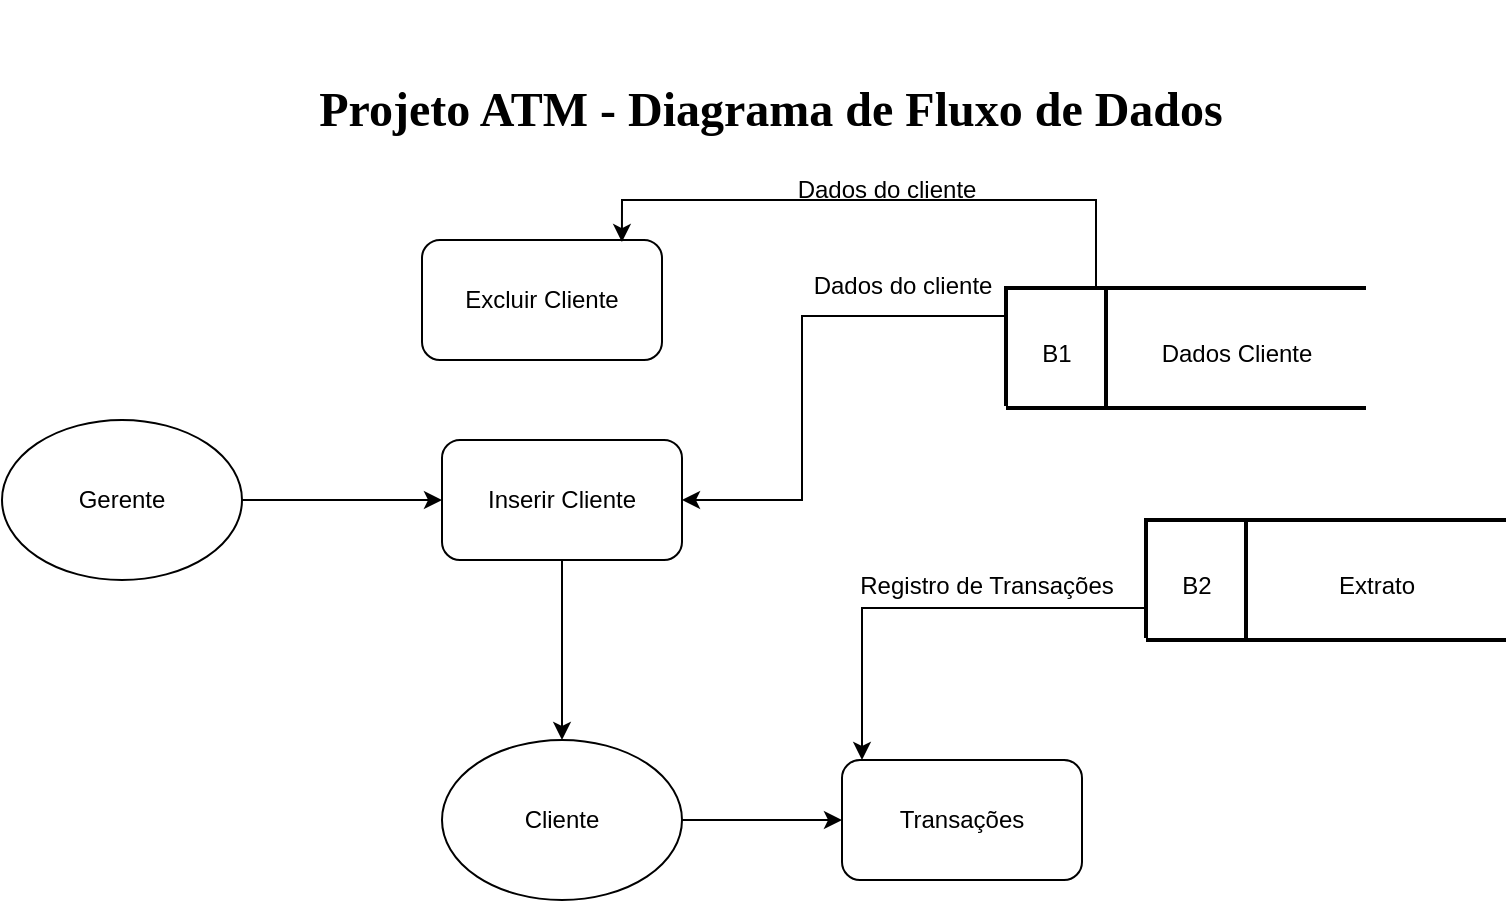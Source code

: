 <mxfile version="21.3.4" type="github">
  <diagram name="Página-1" id="8KdyglChLffSIVppSK2g">
    <mxGraphModel dx="612" dy="483" grid="1" gridSize="10" guides="1" tooltips="1" connect="1" arrows="1" fold="1" page="1" pageScale="1" pageWidth="827" pageHeight="1169" math="0" shadow="0">
      <root>
        <mxCell id="0" />
        <mxCell id="1" parent="0" />
        <mxCell id="0S2fw-j61M1fCiDEMuSU-1" value="&lt;font style=&quot;font-size: 24px;&quot;&gt;&lt;span id=&quot;page14R_mcid0&quot; class=&quot;markedContent&quot;&gt;&lt;/span&gt;&lt;font face=&quot;Times New Roman&quot;&gt;&lt;span id=&quot;page14R_mcid1&quot; class=&quot;markedContent&quot;&gt;&lt;br role=&quot;presentation&quot;&gt;&lt;b&gt;&lt;span dir=&quot;ltr&quot; role=&quot;presentation&quot; style=&quot;left: calc(var(--scale-factor)*222.90px); top: calc(var(--scale-factor)*69.41px); transform: scaleX(0.9);&quot;&gt;Projeto ATM - Diagrama&lt;/span&gt;&lt;/b&gt;&lt;/span&gt;&lt;span id=&quot;page14R_mcid2&quot; class=&quot;markedContent&quot;&gt;&lt;b&gt;&lt;span dir=&quot;ltr&quot; role=&quot;presentation&quot; style=&quot;left: calc(var(--scale-factor)*275.97px); top: calc(var(--scale-factor)*85.97px); transform: scaleX(0.923);&quot;&gt; de Fluxo de Dados&lt;br&gt;&lt;/span&gt;&lt;/b&gt;&lt;/span&gt;&lt;/font&gt;&lt;/font&gt;" style="text;html=1;align=center;verticalAlign=middle;resizable=0;points=[];autosize=1;strokeColor=none;fillColor=none;" vertex="1" parent="1">
          <mxGeometry x="174" y="40" width="480" height="80" as="geometry" />
        </mxCell>
        <mxCell id="0S2fw-j61M1fCiDEMuSU-6" style="edgeStyle=orthogonalEdgeStyle;rounded=0;orthogonalLoop=1;jettySize=auto;html=1;exitX=1;exitY=0.5;exitDx=0;exitDy=0;" edge="1" parent="1" source="0S2fw-j61M1fCiDEMuSU-2" target="0S2fw-j61M1fCiDEMuSU-4">
          <mxGeometry relative="1" as="geometry" />
        </mxCell>
        <mxCell id="0S2fw-j61M1fCiDEMuSU-2" value="Gerente" style="ellipse;whiteSpace=wrap;html=1;" vertex="1" parent="1">
          <mxGeometry x="30" y="250" width="120" height="80" as="geometry" />
        </mxCell>
        <mxCell id="0S2fw-j61M1fCiDEMuSU-9" style="edgeStyle=orthogonalEdgeStyle;rounded=0;orthogonalLoop=1;jettySize=auto;html=1;exitX=1;exitY=0.5;exitDx=0;exitDy=0;" edge="1" parent="1" source="0S2fw-j61M1fCiDEMuSU-3" target="0S2fw-j61M1fCiDEMuSU-8">
          <mxGeometry relative="1" as="geometry" />
        </mxCell>
        <mxCell id="0S2fw-j61M1fCiDEMuSU-3" value="Cliente" style="ellipse;whiteSpace=wrap;html=1;" vertex="1" parent="1">
          <mxGeometry x="250" y="410" width="120" height="80" as="geometry" />
        </mxCell>
        <mxCell id="0S2fw-j61M1fCiDEMuSU-7" style="edgeStyle=orthogonalEdgeStyle;rounded=0;orthogonalLoop=1;jettySize=auto;html=1;exitX=0.5;exitY=1;exitDx=0;exitDy=0;entryX=0.5;entryY=0;entryDx=0;entryDy=0;" edge="1" parent="1" source="0S2fw-j61M1fCiDEMuSU-4" target="0S2fw-j61M1fCiDEMuSU-3">
          <mxGeometry relative="1" as="geometry" />
        </mxCell>
        <mxCell id="0S2fw-j61M1fCiDEMuSU-4" value="Inserir Cliente" style="rounded=1;whiteSpace=wrap;html=1;" vertex="1" parent="1">
          <mxGeometry x="250" y="260" width="120" height="60" as="geometry" />
        </mxCell>
        <mxCell id="0S2fw-j61M1fCiDEMuSU-5" value="Excluir Cliente" style="rounded=1;whiteSpace=wrap;html=1;" vertex="1" parent="1">
          <mxGeometry x="240" y="160" width="120" height="60" as="geometry" />
        </mxCell>
        <mxCell id="0S2fw-j61M1fCiDEMuSU-8" value="Transações" style="rounded=1;whiteSpace=wrap;html=1;" vertex="1" parent="1">
          <mxGeometry x="450" y="420" width="120" height="60" as="geometry" />
        </mxCell>
        <mxCell id="0S2fw-j61M1fCiDEMuSU-22" style="edgeStyle=orthogonalEdgeStyle;rounded=0;orthogonalLoop=1;jettySize=auto;html=1;exitX=0.25;exitY=0.5;exitDx=0;exitDy=0;exitPerimeter=0;entryX=1;entryY=0.5;entryDx=0;entryDy=0;" edge="1" parent="1" source="0S2fw-j61M1fCiDEMuSU-16" target="0S2fw-j61M1fCiDEMuSU-4">
          <mxGeometry relative="1" as="geometry">
            <Array as="points">
              <mxPoint x="430" y="198" />
              <mxPoint x="430" y="290" />
            </Array>
          </mxGeometry>
        </mxCell>
        <mxCell id="0S2fw-j61M1fCiDEMuSU-16" value="" style="line;strokeWidth=2;direction=south;html=1;" vertex="1" parent="1">
          <mxGeometry x="527" y="183" width="10" height="60" as="geometry" />
        </mxCell>
        <mxCell id="0S2fw-j61M1fCiDEMuSU-17" value="" style="line;strokeWidth=2;direction=south;html=1;" vertex="1" parent="1">
          <mxGeometry x="577" y="184" width="10" height="60" as="geometry" />
        </mxCell>
        <mxCell id="0S2fw-j61M1fCiDEMuSU-33" style="edgeStyle=orthogonalEdgeStyle;rounded=0;orthogonalLoop=1;jettySize=auto;html=1;exitX=0.25;exitY=0.5;exitDx=0;exitDy=0;exitPerimeter=0;entryX=0.833;entryY=0.017;entryDx=0;entryDy=0;entryPerimeter=0;" edge="1" parent="1" source="0S2fw-j61M1fCiDEMuSU-18" target="0S2fw-j61M1fCiDEMuSU-5">
          <mxGeometry relative="1" as="geometry">
            <Array as="points">
              <mxPoint x="577" y="140" />
              <mxPoint x="340" y="140" />
            </Array>
          </mxGeometry>
        </mxCell>
        <mxCell id="0S2fw-j61M1fCiDEMuSU-18" value="" style="line;strokeWidth=2;direction=south;html=1;rotation=-90;" vertex="1" parent="1">
          <mxGeometry x="617" y="94" width="10" height="180" as="geometry" />
        </mxCell>
        <mxCell id="0S2fw-j61M1fCiDEMuSU-19" value="" style="line;strokeWidth=2;direction=south;html=1;rotation=-90;" vertex="1" parent="1">
          <mxGeometry x="617" y="154" width="10" height="180" as="geometry" />
        </mxCell>
        <mxCell id="0S2fw-j61M1fCiDEMuSU-20" value="B1" style="text;html=1;align=center;verticalAlign=middle;resizable=0;points=[];autosize=1;strokeColor=none;fillColor=none;" vertex="1" parent="1">
          <mxGeometry x="537" y="202" width="40" height="30" as="geometry" />
        </mxCell>
        <mxCell id="0S2fw-j61M1fCiDEMuSU-21" value="Dados Cliente" style="text;html=1;align=center;verticalAlign=middle;resizable=0;points=[];autosize=1;strokeColor=none;fillColor=none;" vertex="1" parent="1">
          <mxGeometry x="597" y="202" width="100" height="30" as="geometry" />
        </mxCell>
        <mxCell id="0S2fw-j61M1fCiDEMuSU-37" style="edgeStyle=orthogonalEdgeStyle;rounded=0;orthogonalLoop=1;jettySize=auto;html=1;exitX=0.75;exitY=0.5;exitDx=0;exitDy=0;exitPerimeter=0;" edge="1" parent="1" source="0S2fw-j61M1fCiDEMuSU-23" target="0S2fw-j61M1fCiDEMuSU-8">
          <mxGeometry relative="1" as="geometry">
            <Array as="points">
              <mxPoint x="460" y="344" />
            </Array>
          </mxGeometry>
        </mxCell>
        <mxCell id="0S2fw-j61M1fCiDEMuSU-23" value="" style="line;strokeWidth=2;direction=south;html=1;" vertex="1" parent="1">
          <mxGeometry x="597" y="299" width="10" height="60" as="geometry" />
        </mxCell>
        <mxCell id="0S2fw-j61M1fCiDEMuSU-24" value="" style="line;strokeWidth=2;direction=south;html=1;" vertex="1" parent="1">
          <mxGeometry x="647" y="300" width="10" height="60" as="geometry" />
        </mxCell>
        <mxCell id="0S2fw-j61M1fCiDEMuSU-25" value="" style="line;strokeWidth=2;direction=south;html=1;rotation=-90;" vertex="1" parent="1">
          <mxGeometry x="687" y="210" width="10" height="180" as="geometry" />
        </mxCell>
        <mxCell id="0S2fw-j61M1fCiDEMuSU-26" value="" style="line;strokeWidth=2;direction=south;html=1;rotation=-90;" vertex="1" parent="1">
          <mxGeometry x="687" y="270" width="10" height="180" as="geometry" />
        </mxCell>
        <mxCell id="0S2fw-j61M1fCiDEMuSU-27" value="B2" style="text;html=1;align=center;verticalAlign=middle;resizable=0;points=[];autosize=1;strokeColor=none;fillColor=none;" vertex="1" parent="1">
          <mxGeometry x="607" y="318" width="40" height="30" as="geometry" />
        </mxCell>
        <mxCell id="0S2fw-j61M1fCiDEMuSU-28" value="Extrato" style="text;html=1;align=center;verticalAlign=middle;resizable=0;points=[];autosize=1;strokeColor=none;fillColor=none;" vertex="1" parent="1">
          <mxGeometry x="687" y="318" width="60" height="30" as="geometry" />
        </mxCell>
        <mxCell id="0S2fw-j61M1fCiDEMuSU-30" value="Dados do cliente" style="text;html=1;align=center;verticalAlign=middle;resizable=0;points=[];autosize=1;strokeColor=none;fillColor=none;" vertex="1" parent="1">
          <mxGeometry x="425" y="168" width="110" height="30" as="geometry" />
        </mxCell>
        <mxCell id="0S2fw-j61M1fCiDEMuSU-31" value="Registro de Transações" style="text;html=1;align=center;verticalAlign=middle;resizable=0;points=[];autosize=1;strokeColor=none;fillColor=none;" vertex="1" parent="1">
          <mxGeometry x="447" y="318" width="150" height="30" as="geometry" />
        </mxCell>
        <mxCell id="0S2fw-j61M1fCiDEMuSU-34" value="Dados do cliente" style="text;html=1;align=center;verticalAlign=middle;resizable=0;points=[];autosize=1;strokeColor=none;fillColor=none;" vertex="1" parent="1">
          <mxGeometry x="417" y="120" width="110" height="30" as="geometry" />
        </mxCell>
      </root>
    </mxGraphModel>
  </diagram>
</mxfile>
